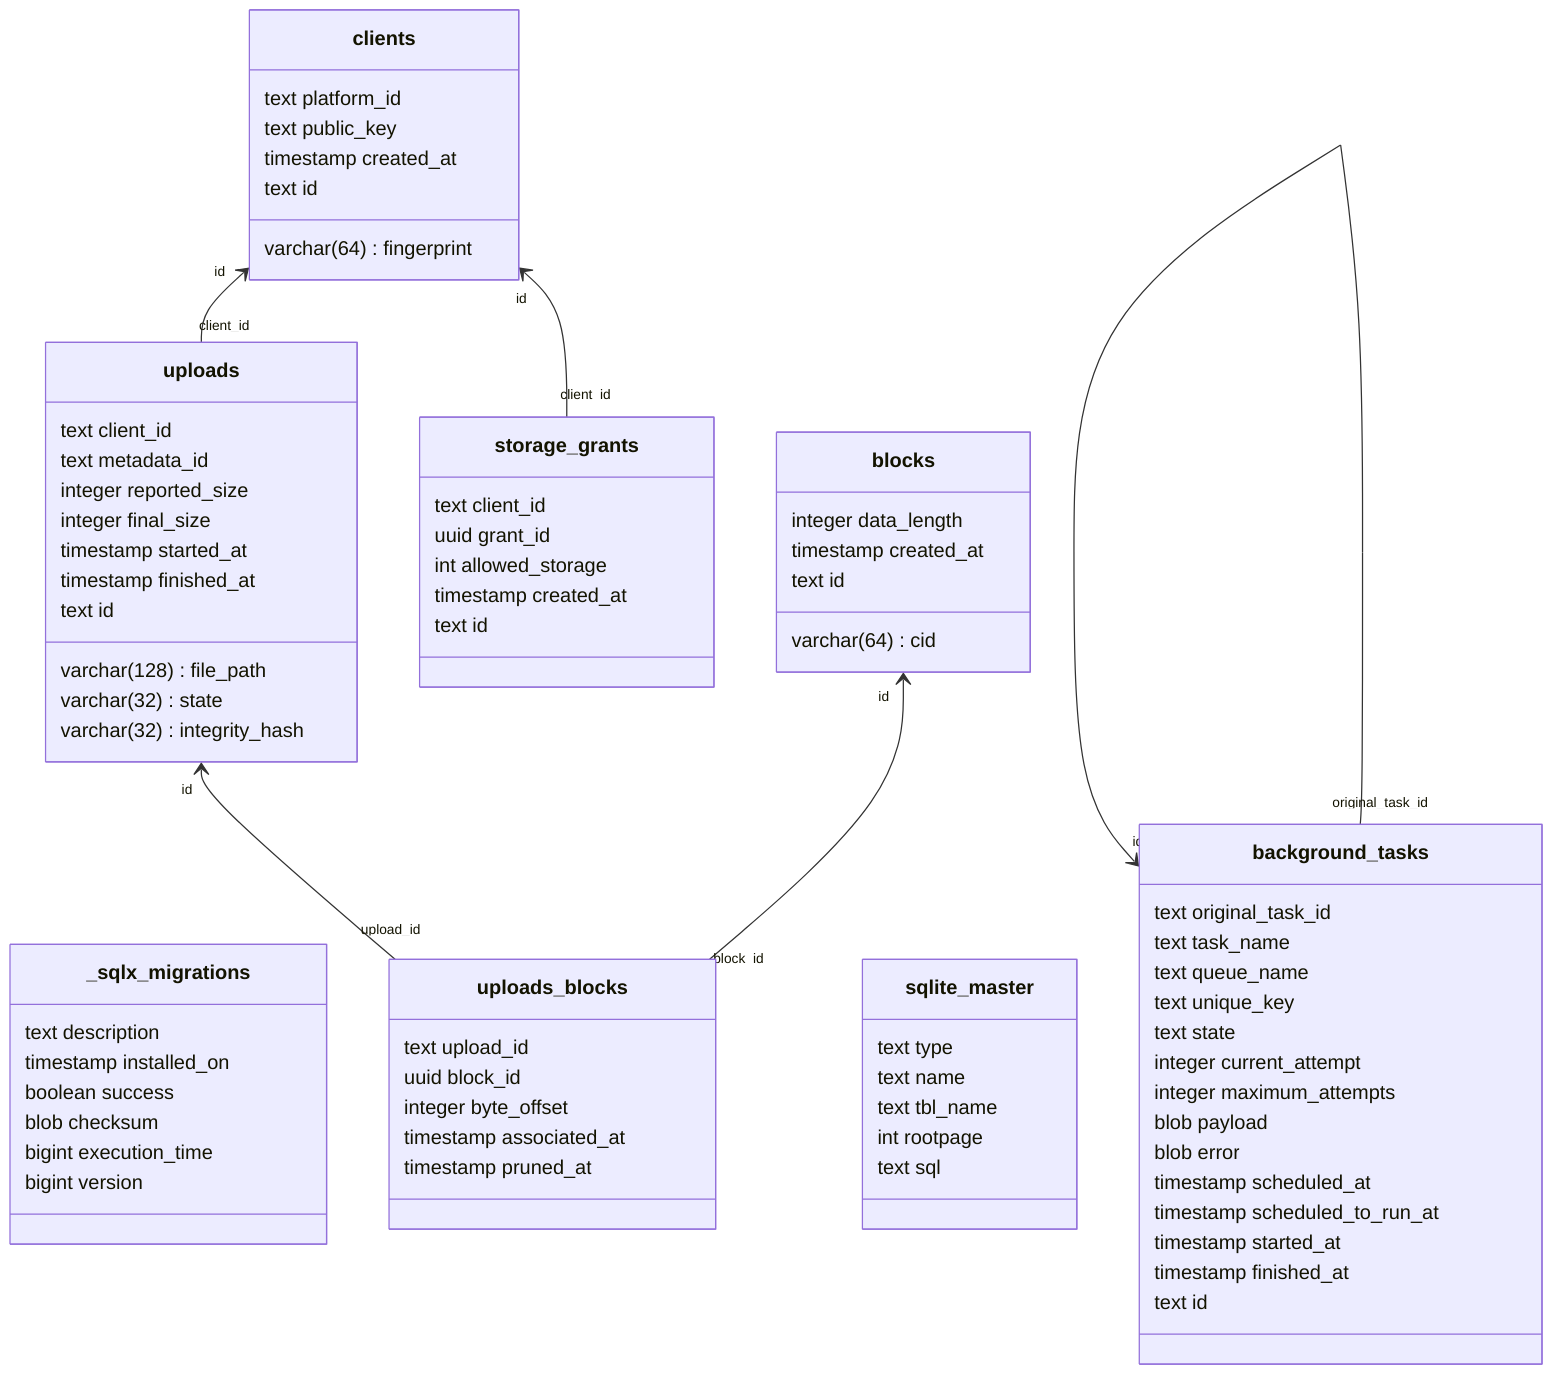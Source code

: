 classDiagram
   direction BT
   class _sqlx_migrations {
      text description
      timestamp installed_on
      boolean success
      blob checksum
      bigint execution_time
      bigint version
   }
   class background_tasks {
      text original_task_id
      text task_name
      text queue_name
      text unique_key
      text state
      integer current_attempt
      integer maximum_attempts
      blob payload
      blob error
      timestamp scheduled_at
      timestamp scheduled_to_run_at
      timestamp started_at
      timestamp finished_at
      text id
   }
   class blocks {
      varchar(64) cid
      integer data_length
      timestamp created_at
      text id
   }
   class clients {
      text platform_id
      varchar(64) fingerprint
      text public_key
      timestamp created_at
      text id
   }
   class sqlite_master {
      text type
      text name
      text tbl_name
      int rootpage
      text sql
   }
   class storage_grants {
      text client_id
      uuid grant_id
      int allowed_storage
      timestamp created_at
      text id
   }
   class uploads {
      text client_id
      text metadata_id
      integer reported_size
      integer final_size
      varchar(128) file_path
      varchar(32) state
      varchar(32) integrity_hash
      timestamp started_at
      timestamp finished_at
      text id
   }
   class uploads_blocks {
      text upload_id
      uuid block_id
      integer byte_offset
      timestamp associated_at
      timestamp pruned_at
   }

   background_tasks "original_task_id" --> "id" background_tasks
   storage_grants "client_id" --> "id" clients
   uploads "client_id" --> "id" clients
   uploads_blocks "block_id" --> "id" blocks
   uploads_blocks "upload_id" --> "id" uploads